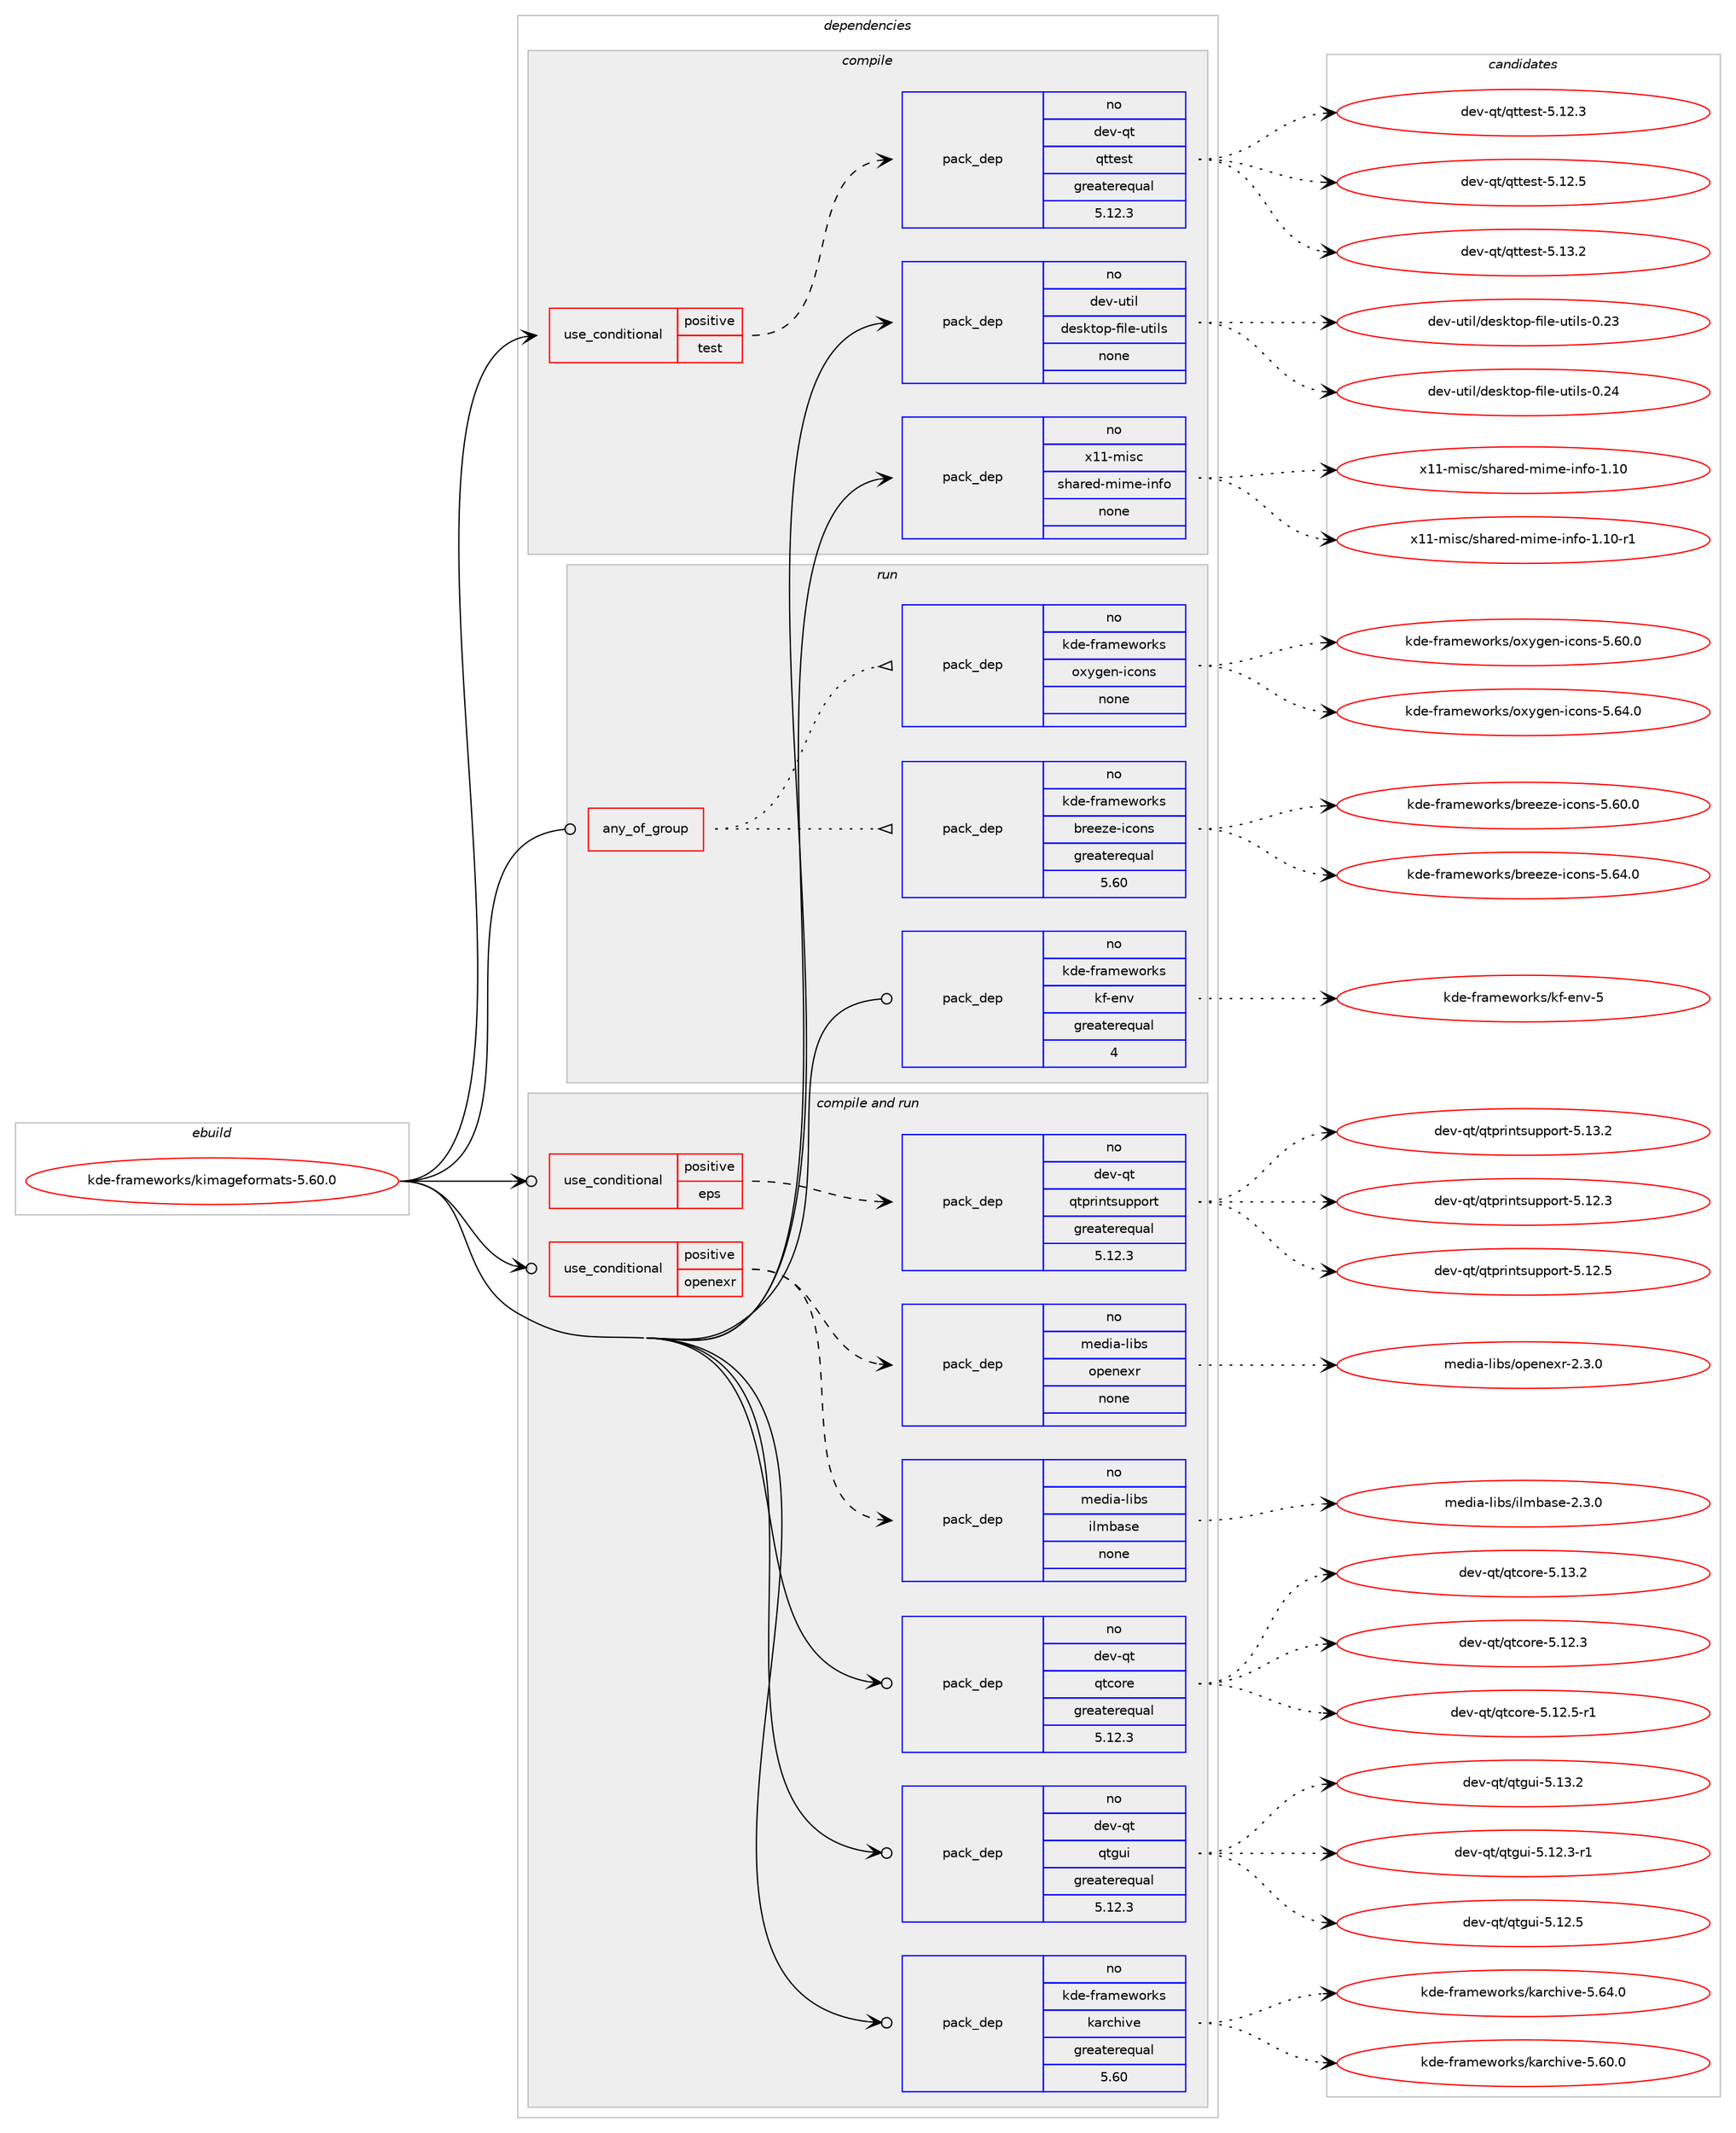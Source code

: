 digraph prolog {

# *************
# Graph options
# *************

newrank=true;
concentrate=true;
compound=true;
graph [rankdir=LR,fontname=Helvetica,fontsize=10,ranksep=1.5];#, ranksep=2.5, nodesep=0.2];
edge  [arrowhead=vee];
node  [fontname=Helvetica,fontsize=10];

# **********
# The ebuild
# **********

subgraph cluster_leftcol {
color=gray;
rank=same;
label=<<i>ebuild</i>>;
id [label="kde-frameworks/kimageformats-5.60.0", color=red, width=4, href="../kde-frameworks/kimageformats-5.60.0.svg"];
}

# ****************
# The dependencies
# ****************

subgraph cluster_midcol {
color=gray;
label=<<i>dependencies</i>>;
subgraph cluster_compile {
fillcolor="#eeeeee";
style=filled;
label=<<i>compile</i>>;
subgraph cond187215 {
dependency764683 [label=<<TABLE BORDER="0" CELLBORDER="1" CELLSPACING="0" CELLPADDING="4"><TR><TD ROWSPAN="3" CELLPADDING="10">use_conditional</TD></TR><TR><TD>positive</TD></TR><TR><TD>test</TD></TR></TABLE>>, shape=none, color=red];
subgraph pack564320 {
dependency764684 [label=<<TABLE BORDER="0" CELLBORDER="1" CELLSPACING="0" CELLPADDING="4" WIDTH="220"><TR><TD ROWSPAN="6" CELLPADDING="30">pack_dep</TD></TR><TR><TD WIDTH="110">no</TD></TR><TR><TD>dev-qt</TD></TR><TR><TD>qttest</TD></TR><TR><TD>greaterequal</TD></TR><TR><TD>5.12.3</TD></TR></TABLE>>, shape=none, color=blue];
}
dependency764683:e -> dependency764684:w [weight=20,style="dashed",arrowhead="vee"];
}
id:e -> dependency764683:w [weight=20,style="solid",arrowhead="vee"];
subgraph pack564321 {
dependency764685 [label=<<TABLE BORDER="0" CELLBORDER="1" CELLSPACING="0" CELLPADDING="4" WIDTH="220"><TR><TD ROWSPAN="6" CELLPADDING="30">pack_dep</TD></TR><TR><TD WIDTH="110">no</TD></TR><TR><TD>dev-util</TD></TR><TR><TD>desktop-file-utils</TD></TR><TR><TD>none</TD></TR><TR><TD></TD></TR></TABLE>>, shape=none, color=blue];
}
id:e -> dependency764685:w [weight=20,style="solid",arrowhead="vee"];
subgraph pack564322 {
dependency764686 [label=<<TABLE BORDER="0" CELLBORDER="1" CELLSPACING="0" CELLPADDING="4" WIDTH="220"><TR><TD ROWSPAN="6" CELLPADDING="30">pack_dep</TD></TR><TR><TD WIDTH="110">no</TD></TR><TR><TD>x11-misc</TD></TR><TR><TD>shared-mime-info</TD></TR><TR><TD>none</TD></TR><TR><TD></TD></TR></TABLE>>, shape=none, color=blue];
}
id:e -> dependency764686:w [weight=20,style="solid",arrowhead="vee"];
}
subgraph cluster_compileandrun {
fillcolor="#eeeeee";
style=filled;
label=<<i>compile and run</i>>;
subgraph cond187216 {
dependency764687 [label=<<TABLE BORDER="0" CELLBORDER="1" CELLSPACING="0" CELLPADDING="4"><TR><TD ROWSPAN="3" CELLPADDING="10">use_conditional</TD></TR><TR><TD>positive</TD></TR><TR><TD>eps</TD></TR></TABLE>>, shape=none, color=red];
subgraph pack564323 {
dependency764688 [label=<<TABLE BORDER="0" CELLBORDER="1" CELLSPACING="0" CELLPADDING="4" WIDTH="220"><TR><TD ROWSPAN="6" CELLPADDING="30">pack_dep</TD></TR><TR><TD WIDTH="110">no</TD></TR><TR><TD>dev-qt</TD></TR><TR><TD>qtprintsupport</TD></TR><TR><TD>greaterequal</TD></TR><TR><TD>5.12.3</TD></TR></TABLE>>, shape=none, color=blue];
}
dependency764687:e -> dependency764688:w [weight=20,style="dashed",arrowhead="vee"];
}
id:e -> dependency764687:w [weight=20,style="solid",arrowhead="odotvee"];
subgraph cond187217 {
dependency764689 [label=<<TABLE BORDER="0" CELLBORDER="1" CELLSPACING="0" CELLPADDING="4"><TR><TD ROWSPAN="3" CELLPADDING="10">use_conditional</TD></TR><TR><TD>positive</TD></TR><TR><TD>openexr</TD></TR></TABLE>>, shape=none, color=red];
subgraph pack564324 {
dependency764690 [label=<<TABLE BORDER="0" CELLBORDER="1" CELLSPACING="0" CELLPADDING="4" WIDTH="220"><TR><TD ROWSPAN="6" CELLPADDING="30">pack_dep</TD></TR><TR><TD WIDTH="110">no</TD></TR><TR><TD>media-libs</TD></TR><TR><TD>ilmbase</TD></TR><TR><TD>none</TD></TR><TR><TD></TD></TR></TABLE>>, shape=none, color=blue];
}
dependency764689:e -> dependency764690:w [weight=20,style="dashed",arrowhead="vee"];
subgraph pack564325 {
dependency764691 [label=<<TABLE BORDER="0" CELLBORDER="1" CELLSPACING="0" CELLPADDING="4" WIDTH="220"><TR><TD ROWSPAN="6" CELLPADDING="30">pack_dep</TD></TR><TR><TD WIDTH="110">no</TD></TR><TR><TD>media-libs</TD></TR><TR><TD>openexr</TD></TR><TR><TD>none</TD></TR><TR><TD></TD></TR></TABLE>>, shape=none, color=blue];
}
dependency764689:e -> dependency764691:w [weight=20,style="dashed",arrowhead="vee"];
}
id:e -> dependency764689:w [weight=20,style="solid",arrowhead="odotvee"];
subgraph pack564326 {
dependency764692 [label=<<TABLE BORDER="0" CELLBORDER="1" CELLSPACING="0" CELLPADDING="4" WIDTH="220"><TR><TD ROWSPAN="6" CELLPADDING="30">pack_dep</TD></TR><TR><TD WIDTH="110">no</TD></TR><TR><TD>dev-qt</TD></TR><TR><TD>qtcore</TD></TR><TR><TD>greaterequal</TD></TR><TR><TD>5.12.3</TD></TR></TABLE>>, shape=none, color=blue];
}
id:e -> dependency764692:w [weight=20,style="solid",arrowhead="odotvee"];
subgraph pack564327 {
dependency764693 [label=<<TABLE BORDER="0" CELLBORDER="1" CELLSPACING="0" CELLPADDING="4" WIDTH="220"><TR><TD ROWSPAN="6" CELLPADDING="30">pack_dep</TD></TR><TR><TD WIDTH="110">no</TD></TR><TR><TD>dev-qt</TD></TR><TR><TD>qtgui</TD></TR><TR><TD>greaterequal</TD></TR><TR><TD>5.12.3</TD></TR></TABLE>>, shape=none, color=blue];
}
id:e -> dependency764693:w [weight=20,style="solid",arrowhead="odotvee"];
subgraph pack564328 {
dependency764694 [label=<<TABLE BORDER="0" CELLBORDER="1" CELLSPACING="0" CELLPADDING="4" WIDTH="220"><TR><TD ROWSPAN="6" CELLPADDING="30">pack_dep</TD></TR><TR><TD WIDTH="110">no</TD></TR><TR><TD>kde-frameworks</TD></TR><TR><TD>karchive</TD></TR><TR><TD>greaterequal</TD></TR><TR><TD>5.60</TD></TR></TABLE>>, shape=none, color=blue];
}
id:e -> dependency764694:w [weight=20,style="solid",arrowhead="odotvee"];
}
subgraph cluster_run {
fillcolor="#eeeeee";
style=filled;
label=<<i>run</i>>;
subgraph any12742 {
dependency764695 [label=<<TABLE BORDER="0" CELLBORDER="1" CELLSPACING="0" CELLPADDING="4"><TR><TD CELLPADDING="10">any_of_group</TD></TR></TABLE>>, shape=none, color=red];subgraph pack564329 {
dependency764696 [label=<<TABLE BORDER="0" CELLBORDER="1" CELLSPACING="0" CELLPADDING="4" WIDTH="220"><TR><TD ROWSPAN="6" CELLPADDING="30">pack_dep</TD></TR><TR><TD WIDTH="110">no</TD></TR><TR><TD>kde-frameworks</TD></TR><TR><TD>breeze-icons</TD></TR><TR><TD>greaterequal</TD></TR><TR><TD>5.60</TD></TR></TABLE>>, shape=none, color=blue];
}
dependency764695:e -> dependency764696:w [weight=20,style="dotted",arrowhead="oinv"];
subgraph pack564330 {
dependency764697 [label=<<TABLE BORDER="0" CELLBORDER="1" CELLSPACING="0" CELLPADDING="4" WIDTH="220"><TR><TD ROWSPAN="6" CELLPADDING="30">pack_dep</TD></TR><TR><TD WIDTH="110">no</TD></TR><TR><TD>kde-frameworks</TD></TR><TR><TD>oxygen-icons</TD></TR><TR><TD>none</TD></TR><TR><TD></TD></TR></TABLE>>, shape=none, color=blue];
}
dependency764695:e -> dependency764697:w [weight=20,style="dotted",arrowhead="oinv"];
}
id:e -> dependency764695:w [weight=20,style="solid",arrowhead="odot"];
subgraph pack564331 {
dependency764698 [label=<<TABLE BORDER="0" CELLBORDER="1" CELLSPACING="0" CELLPADDING="4" WIDTH="220"><TR><TD ROWSPAN="6" CELLPADDING="30">pack_dep</TD></TR><TR><TD WIDTH="110">no</TD></TR><TR><TD>kde-frameworks</TD></TR><TR><TD>kf-env</TD></TR><TR><TD>greaterequal</TD></TR><TR><TD>4</TD></TR></TABLE>>, shape=none, color=blue];
}
id:e -> dependency764698:w [weight=20,style="solid",arrowhead="odot"];
}
}

# **************
# The candidates
# **************

subgraph cluster_choices {
rank=same;
color=gray;
label=<<i>candidates</i>>;

subgraph choice564320 {
color=black;
nodesep=1;
choice100101118451131164711311611610111511645534649504651 [label="dev-qt/qttest-5.12.3", color=red, width=4,href="../dev-qt/qttest-5.12.3.svg"];
choice100101118451131164711311611610111511645534649504653 [label="dev-qt/qttest-5.12.5", color=red, width=4,href="../dev-qt/qttest-5.12.5.svg"];
choice100101118451131164711311611610111511645534649514650 [label="dev-qt/qttest-5.13.2", color=red, width=4,href="../dev-qt/qttest-5.13.2.svg"];
dependency764684:e -> choice100101118451131164711311611610111511645534649504651:w [style=dotted,weight="100"];
dependency764684:e -> choice100101118451131164711311611610111511645534649504653:w [style=dotted,weight="100"];
dependency764684:e -> choice100101118451131164711311611610111511645534649514650:w [style=dotted,weight="100"];
}
subgraph choice564321 {
color=black;
nodesep=1;
choice100101118451171161051084710010111510711611111245102105108101451171161051081154548465051 [label="dev-util/desktop-file-utils-0.23", color=red, width=4,href="../dev-util/desktop-file-utils-0.23.svg"];
choice100101118451171161051084710010111510711611111245102105108101451171161051081154548465052 [label="dev-util/desktop-file-utils-0.24", color=red, width=4,href="../dev-util/desktop-file-utils-0.24.svg"];
dependency764685:e -> choice100101118451171161051084710010111510711611111245102105108101451171161051081154548465051:w [style=dotted,weight="100"];
dependency764685:e -> choice100101118451171161051084710010111510711611111245102105108101451171161051081154548465052:w [style=dotted,weight="100"];
}
subgraph choice564322 {
color=black;
nodesep=1;
choice12049494510910511599471151049711410110045109105109101451051101021114549464948 [label="x11-misc/shared-mime-info-1.10", color=red, width=4,href="../x11-misc/shared-mime-info-1.10.svg"];
choice120494945109105115994711510497114101100451091051091014510511010211145494649484511449 [label="x11-misc/shared-mime-info-1.10-r1", color=red, width=4,href="../x11-misc/shared-mime-info-1.10-r1.svg"];
dependency764686:e -> choice12049494510910511599471151049711410110045109105109101451051101021114549464948:w [style=dotted,weight="100"];
dependency764686:e -> choice120494945109105115994711510497114101100451091051091014510511010211145494649484511449:w [style=dotted,weight="100"];
}
subgraph choice564323 {
color=black;
nodesep=1;
choice100101118451131164711311611211410511011611511711211211111411645534649504651 [label="dev-qt/qtprintsupport-5.12.3", color=red, width=4,href="../dev-qt/qtprintsupport-5.12.3.svg"];
choice100101118451131164711311611211410511011611511711211211111411645534649504653 [label="dev-qt/qtprintsupport-5.12.5", color=red, width=4,href="../dev-qt/qtprintsupport-5.12.5.svg"];
choice100101118451131164711311611211410511011611511711211211111411645534649514650 [label="dev-qt/qtprintsupport-5.13.2", color=red, width=4,href="../dev-qt/qtprintsupport-5.13.2.svg"];
dependency764688:e -> choice100101118451131164711311611211410511011611511711211211111411645534649504651:w [style=dotted,weight="100"];
dependency764688:e -> choice100101118451131164711311611211410511011611511711211211111411645534649504653:w [style=dotted,weight="100"];
dependency764688:e -> choice100101118451131164711311611211410511011611511711211211111411645534649514650:w [style=dotted,weight="100"];
}
subgraph choice564324 {
color=black;
nodesep=1;
choice109101100105974510810598115471051081099897115101455046514648 [label="media-libs/ilmbase-2.3.0", color=red, width=4,href="../media-libs/ilmbase-2.3.0.svg"];
dependency764690:e -> choice109101100105974510810598115471051081099897115101455046514648:w [style=dotted,weight="100"];
}
subgraph choice564325 {
color=black;
nodesep=1;
choice10910110010597451081059811547111112101110101120114455046514648 [label="media-libs/openexr-2.3.0", color=red, width=4,href="../media-libs/openexr-2.3.0.svg"];
dependency764691:e -> choice10910110010597451081059811547111112101110101120114455046514648:w [style=dotted,weight="100"];
}
subgraph choice564326 {
color=black;
nodesep=1;
choice10010111845113116471131169911111410145534649504651 [label="dev-qt/qtcore-5.12.3", color=red, width=4,href="../dev-qt/qtcore-5.12.3.svg"];
choice100101118451131164711311699111114101455346495046534511449 [label="dev-qt/qtcore-5.12.5-r1", color=red, width=4,href="../dev-qt/qtcore-5.12.5-r1.svg"];
choice10010111845113116471131169911111410145534649514650 [label="dev-qt/qtcore-5.13.2", color=red, width=4,href="../dev-qt/qtcore-5.13.2.svg"];
dependency764692:e -> choice10010111845113116471131169911111410145534649504651:w [style=dotted,weight="100"];
dependency764692:e -> choice100101118451131164711311699111114101455346495046534511449:w [style=dotted,weight="100"];
dependency764692:e -> choice10010111845113116471131169911111410145534649514650:w [style=dotted,weight="100"];
}
subgraph choice564327 {
color=black;
nodesep=1;
choice1001011184511311647113116103117105455346495046514511449 [label="dev-qt/qtgui-5.12.3-r1", color=red, width=4,href="../dev-qt/qtgui-5.12.3-r1.svg"];
choice100101118451131164711311610311710545534649504653 [label="dev-qt/qtgui-5.12.5", color=red, width=4,href="../dev-qt/qtgui-5.12.5.svg"];
choice100101118451131164711311610311710545534649514650 [label="dev-qt/qtgui-5.13.2", color=red, width=4,href="../dev-qt/qtgui-5.13.2.svg"];
dependency764693:e -> choice1001011184511311647113116103117105455346495046514511449:w [style=dotted,weight="100"];
dependency764693:e -> choice100101118451131164711311610311710545534649504653:w [style=dotted,weight="100"];
dependency764693:e -> choice100101118451131164711311610311710545534649514650:w [style=dotted,weight="100"];
}
subgraph choice564328 {
color=black;
nodesep=1;
choice107100101451021149710910111911111410711547107971149910410511810145534654484648 [label="kde-frameworks/karchive-5.60.0", color=red, width=4,href="../kde-frameworks/karchive-5.60.0.svg"];
choice107100101451021149710910111911111410711547107971149910410511810145534654524648 [label="kde-frameworks/karchive-5.64.0", color=red, width=4,href="../kde-frameworks/karchive-5.64.0.svg"];
dependency764694:e -> choice107100101451021149710910111911111410711547107971149910410511810145534654484648:w [style=dotted,weight="100"];
dependency764694:e -> choice107100101451021149710910111911111410711547107971149910410511810145534654524648:w [style=dotted,weight="100"];
}
subgraph choice564329 {
color=black;
nodesep=1;
choice10710010145102114971091011191111141071154798114101101122101451059911111011545534654484648 [label="kde-frameworks/breeze-icons-5.60.0", color=red, width=4,href="../kde-frameworks/breeze-icons-5.60.0.svg"];
choice10710010145102114971091011191111141071154798114101101122101451059911111011545534654524648 [label="kde-frameworks/breeze-icons-5.64.0", color=red, width=4,href="../kde-frameworks/breeze-icons-5.64.0.svg"];
dependency764696:e -> choice10710010145102114971091011191111141071154798114101101122101451059911111011545534654484648:w [style=dotted,weight="100"];
dependency764696:e -> choice10710010145102114971091011191111141071154798114101101122101451059911111011545534654524648:w [style=dotted,weight="100"];
}
subgraph choice564330 {
color=black;
nodesep=1;
choice107100101451021149710910111911111410711547111120121103101110451059911111011545534654484648 [label="kde-frameworks/oxygen-icons-5.60.0", color=red, width=4,href="../kde-frameworks/oxygen-icons-5.60.0.svg"];
choice107100101451021149710910111911111410711547111120121103101110451059911111011545534654524648 [label="kde-frameworks/oxygen-icons-5.64.0", color=red, width=4,href="../kde-frameworks/oxygen-icons-5.64.0.svg"];
dependency764697:e -> choice107100101451021149710910111911111410711547111120121103101110451059911111011545534654484648:w [style=dotted,weight="100"];
dependency764697:e -> choice107100101451021149710910111911111410711547111120121103101110451059911111011545534654524648:w [style=dotted,weight="100"];
}
subgraph choice564331 {
color=black;
nodesep=1;
choice107100101451021149710910111911111410711547107102451011101184553 [label="kde-frameworks/kf-env-5", color=red, width=4,href="../kde-frameworks/kf-env-5.svg"];
dependency764698:e -> choice107100101451021149710910111911111410711547107102451011101184553:w [style=dotted,weight="100"];
}
}

}
